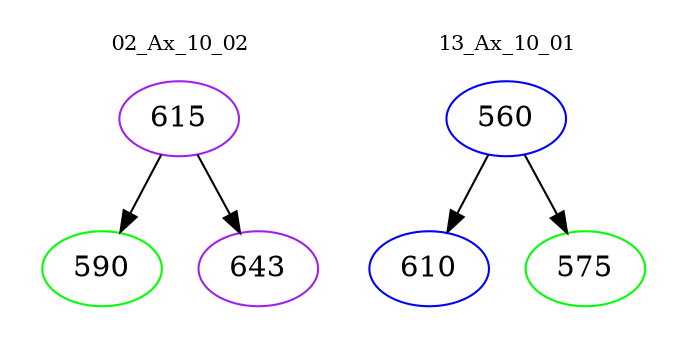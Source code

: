 digraph{
subgraph cluster_0 {
color = white
label = "02_Ax_10_02";
fontsize=10;
T0_615 [label="615", color="purple"]
T0_615 -> T0_590 [color="black"]
T0_590 [label="590", color="green"]
T0_615 -> T0_643 [color="black"]
T0_643 [label="643", color="purple"]
}
subgraph cluster_1 {
color = white
label = "13_Ax_10_01";
fontsize=10;
T1_560 [label="560", color="blue"]
T1_560 -> T1_610 [color="black"]
T1_610 [label="610", color="blue"]
T1_560 -> T1_575 [color="black"]
T1_575 [label="575", color="green"]
}
}
